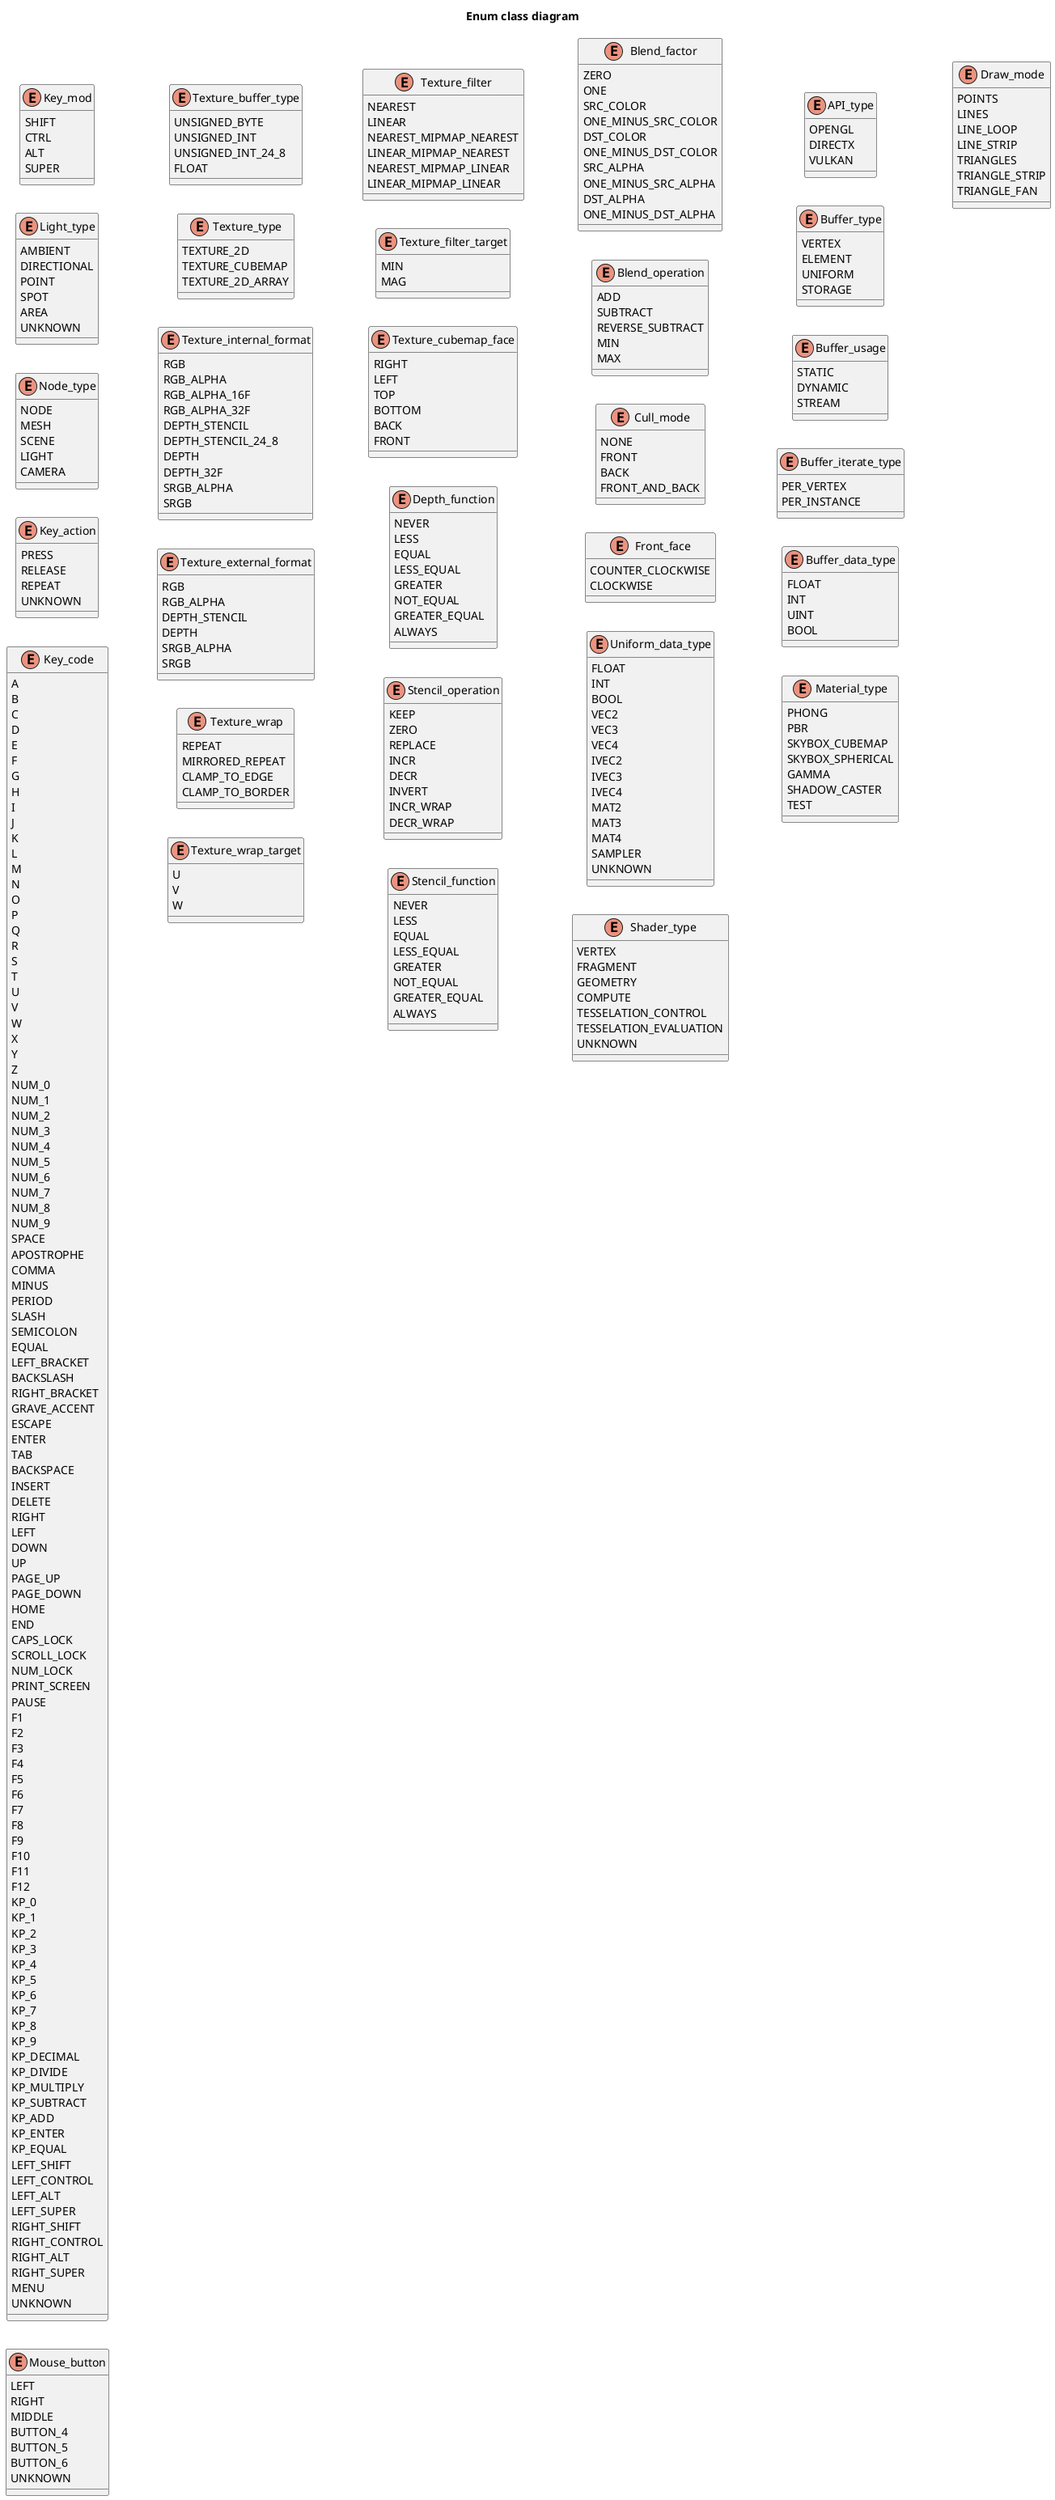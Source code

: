 @startuml
title Enum class diagram
left to right direction
enum "Key_mod" as C_0012865503961858214020
enum C_0012865503961858214020 {
SHIFT
CTRL
ALT
SUPER
}
enum "Light_type" as C_0008386733870284589026
enum C_0008386733870284589026 {
AMBIENT
DIRECTIONAL
POINT
SPOT
AREA
UNKNOWN
}
enum "Node_type" as C_0008272976528921882900
enum C_0008272976528921882900 {
NODE
MESH
SCENE
LIGHT
CAMERA
}
enum "Key_action" as C_0009960125059747461670
enum C_0009960125059747461670 {
PRESS
RELEASE
REPEAT
UNKNOWN
}
enum "Key_code" as C_0016632580747310725640
enum C_0016632580747310725640 {
A
B
C
D
E
F
G
H
I
J
K
L
M
N
O
P
Q
R
S
T
U
V
W
X
Y
Z
NUM_0
NUM_1
NUM_2
NUM_3
NUM_4
NUM_5
NUM_6
NUM_7
NUM_8
NUM_9
SPACE
APOSTROPHE
COMMA
MINUS
PERIOD
SLASH
SEMICOLON
EQUAL
LEFT_BRACKET
BACKSLASH
RIGHT_BRACKET
GRAVE_ACCENT
ESCAPE
ENTER
TAB
BACKSPACE
INSERT
DELETE
RIGHT
LEFT
DOWN
UP
PAGE_UP
PAGE_DOWN
HOME
END
CAPS_LOCK
SCROLL_LOCK
NUM_LOCK
PRINT_SCREEN
PAUSE
F1
F2
F3
F4
F5
F6
F7
F8
F9
F10
F11
F12
KP_0
KP_1
KP_2
KP_3
KP_4
KP_5
KP_6
KP_7
KP_8
KP_9
KP_DECIMAL
KP_DIVIDE
KP_MULTIPLY
KP_SUBTRACT
KP_ADD
KP_ENTER
KP_EQUAL
LEFT_SHIFT
LEFT_CONTROL
LEFT_ALT
LEFT_SUPER
RIGHT_SHIFT
RIGHT_CONTROL
RIGHT_ALT
RIGHT_SUPER
MENU
UNKNOWN
}
enum "Mouse_button" as C_0007283348710804244669
enum C_0007283348710804244669 {
LEFT
RIGHT
MIDDLE
BUTTON_4
BUTTON_5
BUTTON_6
UNKNOWN
}
enum "Texture_buffer_type" as C_0000904896816894214501
enum C_0000904896816894214501 {
UNSIGNED_BYTE
UNSIGNED_INT
UNSIGNED_INT_24_8
FLOAT
}
enum "Texture_type" as C_0006149230696890043113
enum C_0006149230696890043113 {
TEXTURE_2D
TEXTURE_CUBEMAP
TEXTURE_2D_ARRAY
}
enum "Texture_internal_format" as C_0018100622761529327180
enum C_0018100622761529327180 {
RGB
RGB_ALPHA
RGB_ALPHA_16F
RGB_ALPHA_32F
DEPTH_STENCIL
DEPTH_STENCIL_24_8
DEPTH
DEPTH_32F
SRGB_ALPHA
SRGB
}
enum "Texture_external_format" as C_0005892959627420552558
enum C_0005892959627420552558 {
RGB
RGB_ALPHA
DEPTH_STENCIL
DEPTH
SRGB_ALPHA
SRGB
}
enum "Texture_wrap" as C_0007430224565045704135
enum C_0007430224565045704135 {
REPEAT
MIRRORED_REPEAT
CLAMP_TO_EDGE
CLAMP_TO_BORDER
}
enum "Texture_wrap_target" as C_0011818061497085403001
enum C_0011818061497085403001 {
U
V
W
}
enum "Texture_filter" as C_0000432466263055770052
enum C_0000432466263055770052 {
NEAREST
LINEAR
NEAREST_MIPMAP_NEAREST
LINEAR_MIPMAP_NEAREST
NEAREST_MIPMAP_LINEAR
LINEAR_MIPMAP_LINEAR
}
enum "Texture_filter_target" as C_0017951485453815299293
enum C_0017951485453815299293 {
MIN
MAG
}
enum "Texture_cubemap_face" as C_0000774374732035700960
enum C_0000774374732035700960 {
RIGHT
LEFT
TOP
BOTTOM
BACK
FRONT
}
enum "Depth_function" as C_0015315770824919878280
enum C_0015315770824919878280 {
NEVER
LESS
EQUAL
LESS_EQUAL
GREATER
NOT_EQUAL
GREATER_EQUAL
ALWAYS
}
enum "Stencil_operation" as C_0013002212370996026529
enum C_0013002212370996026529 {
KEEP
ZERO
REPLACE
INCR
DECR
INVERT
INCR_WRAP
DECR_WRAP
}
enum "Stencil_function" as C_0006675511002150183875
enum C_0006675511002150183875 {
NEVER
LESS
EQUAL
LESS_EQUAL
GREATER
NOT_EQUAL
GREATER_EQUAL
ALWAYS
}
enum "Blend_factor" as C_0012701967614483832555
enum C_0012701967614483832555 {
ZERO
ONE
SRC_COLOR
ONE_MINUS_SRC_COLOR
DST_COLOR
ONE_MINUS_DST_COLOR
SRC_ALPHA
ONE_MINUS_SRC_ALPHA
DST_ALPHA
ONE_MINUS_DST_ALPHA
}
enum "Blend_operation" as C_0017501660999904871061
enum C_0017501660999904871061 {
ADD
SUBTRACT
REVERSE_SUBTRACT
MIN
MAX
}
enum "Cull_mode" as C_0002157893757014812054
enum C_0002157893757014812054 {
NONE
FRONT
BACK
FRONT_AND_BACK
}
enum "Front_face" as C_0007578588789520119609
enum C_0007578588789520119609 {
COUNTER_CLOCKWISE
CLOCKWISE
}
enum "Uniform_data_type" as C_0016054929592142948558
enum C_0016054929592142948558 {
FLOAT
INT
BOOL
VEC2
VEC3
VEC4
IVEC2
IVEC3
IVEC4
MAT2
MAT3
MAT4
SAMPLER
UNKNOWN
}
enum "Shader_type" as C_0014986503219425241571
enum C_0014986503219425241571 {
VERTEX
FRAGMENT
GEOMETRY
COMPUTE
TESSELATION_CONTROL
TESSELATION_EVALUATION
UNKNOWN
}
enum "API_type" as C_0002471406644585662278
enum C_0002471406644585662278 {
OPENGL
DIRECTX
VULKAN
}
enum "Buffer_type" as C_0002032515534055210101
enum C_0002032515534055210101 {
VERTEX
ELEMENT
UNIFORM
STORAGE
}
enum "Buffer_usage" as C_0010592841599701209546
enum C_0010592841599701209546 {
STATIC
DYNAMIC
STREAM
}
enum "Buffer_iterate_type" as C_0009796764016695142166
enum C_0009796764016695142166 {
PER_VERTEX
PER_INSTANCE
}
enum "Buffer_data_type" as C_0013782537434528127808
enum C_0013782537434528127808 {
FLOAT
INT
UINT
BOOL
}
enum "Material_type" as C_0001355648158323171734
enum C_0001355648158323171734 {
PHONG
PBR
SKYBOX_CUBEMAP
SKYBOX_SPHERICAL
GAMMA
SHADOW_CASTER
TEST
}
enum "Draw_mode" as C_0012787197714378433781
enum C_0012787197714378433781 {
POINTS
LINES
LINE_LOOP
LINE_STRIP
TRIANGLES
TRIANGLE_STRIP
TRIANGLE_FAN
}

'Generated with clang-uml, version 0.6.1-15-gbf4bfdc
'LLVM version clang version 19.1.7 (Fedora 19.1.7-3.fc41)
@enduml
